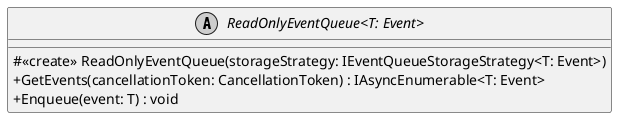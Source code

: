 @startuml
skinparam monochrome true
skinparam classAttributeIconSize 0

!startsub default
abstract class "ReadOnlyEventQueue<T: Event>" {
    # <<create>> ReadOnlyEventQueue(storageStrategy: IEventQueueStorageStrategy<T: Event>)
    + GetEvents(cancellationToken: CancellationToken) : IAsyncEnumerable<T: Event>
    + Enqueue(event: T) : void
}
!endsub

@enduml